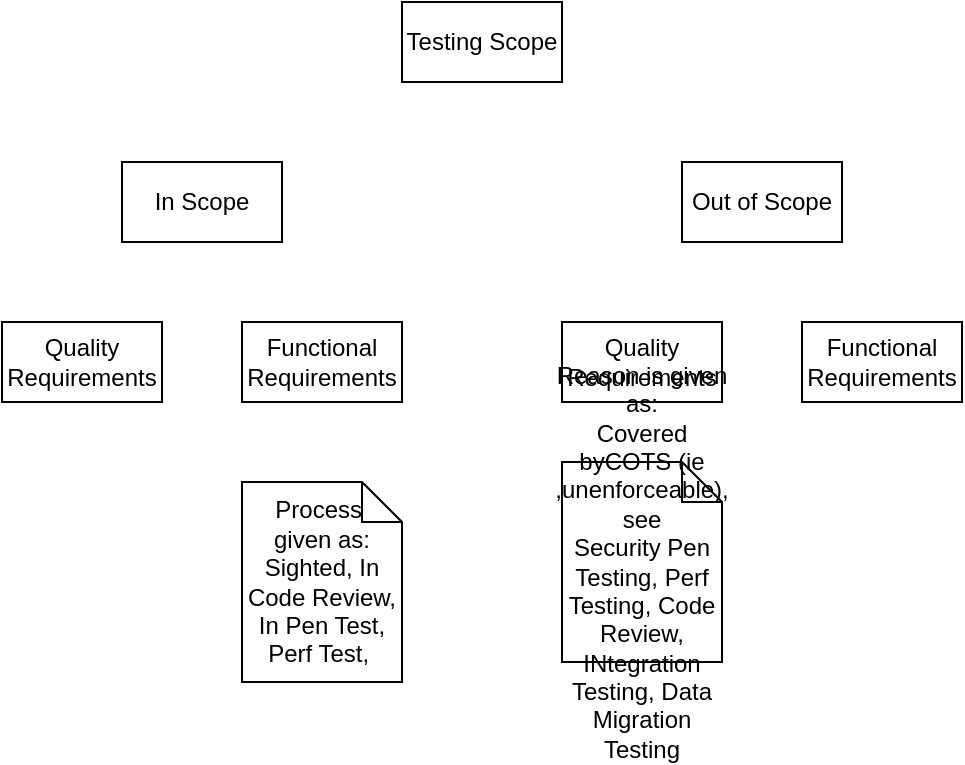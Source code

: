 <mxfile compressed="false" version="17.5.0" type="google">
  <diagram id="11iCddZRwknHHOVRfR59" name="Testing Plan Scope">
    <mxGraphModel grid="1" page="1" gridSize="10" guides="1" tooltips="1" connect="1" arrows="1" fold="1" pageScale="1" pageWidth="827" pageHeight="1169" math="0" shadow="0">
      <root>
        <mxCell id="Vf6S-3C0ivIdTt0rk2H9-0" />
        <mxCell id="Vf6S-3C0ivIdTt0rk2H9-1" parent="Vf6S-3C0ivIdTt0rk2H9-0" />
        <mxCell id="Vf6S-3C0ivIdTt0rk2H9-2" value="Testing Scope" style="rounded=0;whiteSpace=wrap;html=1;" vertex="1" parent="Vf6S-3C0ivIdTt0rk2H9-1">
          <mxGeometry x="300" y="160" width="80" height="40" as="geometry" />
        </mxCell>
        <mxCell id="Vf6S-3C0ivIdTt0rk2H9-3" value="In Scope" style="rounded=0;whiteSpace=wrap;html=1;" vertex="1" parent="Vf6S-3C0ivIdTt0rk2H9-1">
          <mxGeometry x="160" y="240" width="80" height="40" as="geometry" />
        </mxCell>
        <mxCell id="Vf6S-3C0ivIdTt0rk2H9-4" value="Quality Requirements" style="rounded=0;whiteSpace=wrap;html=1;" vertex="1" parent="Vf6S-3C0ivIdTt0rk2H9-1">
          <mxGeometry x="100" y="320" width="80" height="40" as="geometry" />
        </mxCell>
        <mxCell id="Vf6S-3C0ivIdTt0rk2H9-5" value="Functional Requirements" style="rounded=0;whiteSpace=wrap;html=1;" vertex="1" parent="Vf6S-3C0ivIdTt0rk2H9-1">
          <mxGeometry x="220" y="320" width="80" height="40" as="geometry" />
        </mxCell>
        <mxCell id="Vf6S-3C0ivIdTt0rk2H9-6" value="Out of Scope" style="rounded=0;whiteSpace=wrap;html=1;" vertex="1" parent="Vf6S-3C0ivIdTt0rk2H9-1">
          <mxGeometry x="440" y="240" width="80" height="40" as="geometry" />
        </mxCell>
        <mxCell id="Vf6S-3C0ivIdTt0rk2H9-7" value="Quality Requirements" style="rounded=0;whiteSpace=wrap;html=1;" vertex="1" parent="Vf6S-3C0ivIdTt0rk2H9-1">
          <mxGeometry x="380" y="320" width="80" height="40" as="geometry" />
        </mxCell>
        <mxCell id="Vf6S-3C0ivIdTt0rk2H9-8" value="Functional Requirements" style="rounded=0;whiteSpace=wrap;html=1;" vertex="1" parent="Vf6S-3C0ivIdTt0rk2H9-1">
          <mxGeometry x="500" y="320" width="80" height="40" as="geometry" />
        </mxCell>
        <mxCell id="Vf6S-3C0ivIdTt0rk2H9-9" value="Reason is given as:&lt;br&gt;Covered byCOTS (ie ,unenforceable), see&lt;br&gt;Security Pen Testing, Perf Testing, Code Review, INtegration Testing, Data Migration Testing" style="shape=note;size=20;whiteSpace=wrap;html=1;" vertex="1" parent="Vf6S-3C0ivIdTt0rk2H9-1">
          <mxGeometry x="380" y="390" width="80" height="100" as="geometry" />
        </mxCell>
        <mxCell id="Vf6S-3C0ivIdTt0rk2H9-10" value="Process&amp;nbsp; given as:&lt;br&gt;Sighted, In Code Review, In Pen Test, Perf Test,&amp;nbsp;" style="shape=note;size=20;whiteSpace=wrap;html=1;" vertex="1" parent="Vf6S-3C0ivIdTt0rk2H9-1">
          <mxGeometry x="220" y="400" width="80" height="100" as="geometry" />
        </mxCell>
      </root>
    </mxGraphModel>
  </diagram>
</mxfile>
